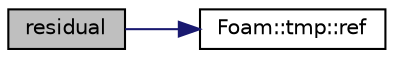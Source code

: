 digraph "residual"
{
  bgcolor="transparent";
  edge [fontname="Helvetica",fontsize="10",labelfontname="Helvetica",labelfontsize="10"];
  node [fontname="Helvetica",fontsize="10",shape=record];
  rankdir="LR";
  Node8215 [label="residual",height=0.2,width=0.4,color="black", fillcolor="grey75", style="filled", fontcolor="black"];
  Node8215 -> Node8216 [color="midnightblue",fontsize="10",style="solid",fontname="Helvetica"];
  Node8216 [label="Foam::tmp::ref",height=0.2,width=0.4,color="black",URL="$a27077.html#aeaf81e641282874cef07f5b808efc83b",tooltip="Return non-const reference or generate a fatal error. "];
}
